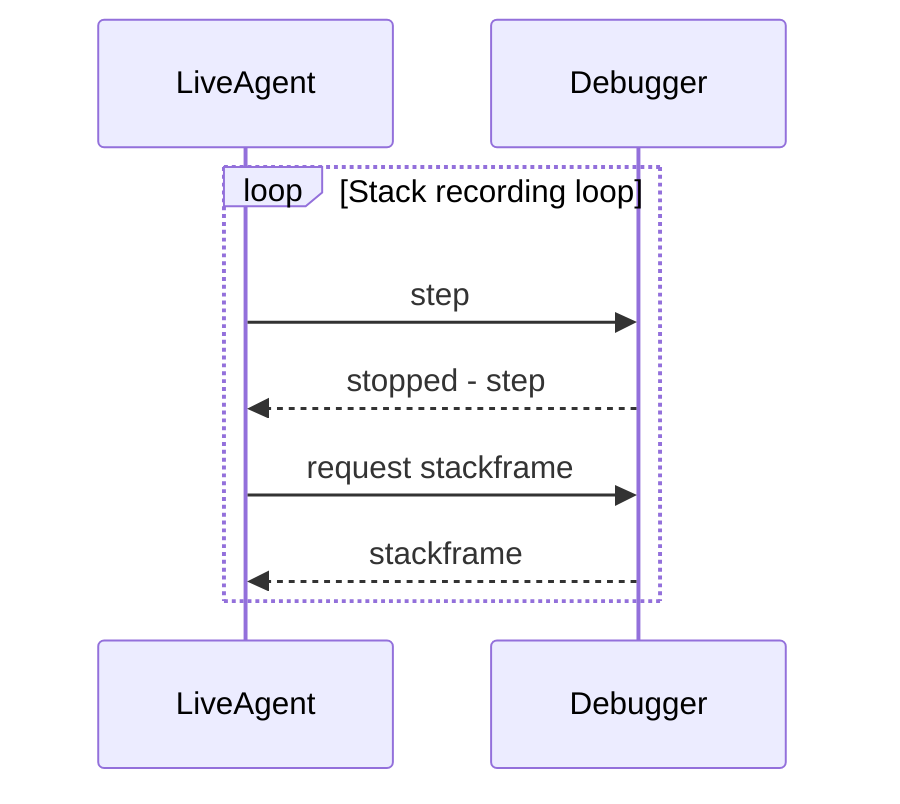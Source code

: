 sequenceDiagram
    loop Stack recording loop
    LiveAgent->>Debugger: step
    Debugger-->>LiveAgent: stopped - step
    LiveAgent->>Debugger: request stackframe
    Debugger-->>LiveAgent: stackframe
    end